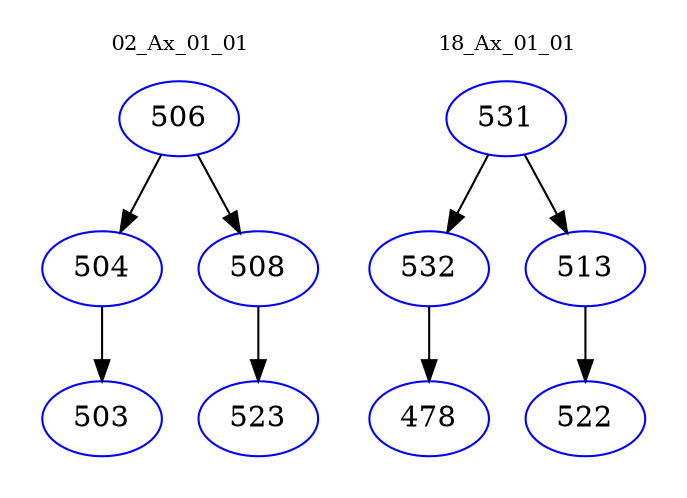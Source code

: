 digraph{
subgraph cluster_0 {
color = white
label = "02_Ax_01_01";
fontsize=10;
T0_506 [label="506", color="blue"]
T0_506 -> T0_504 [color="black"]
T0_504 [label="504", color="blue"]
T0_504 -> T0_503 [color="black"]
T0_503 [label="503", color="blue"]
T0_506 -> T0_508 [color="black"]
T0_508 [label="508", color="blue"]
T0_508 -> T0_523 [color="black"]
T0_523 [label="523", color="blue"]
}
subgraph cluster_1 {
color = white
label = "18_Ax_01_01";
fontsize=10;
T1_531 [label="531", color="blue"]
T1_531 -> T1_532 [color="black"]
T1_532 [label="532", color="blue"]
T1_532 -> T1_478 [color="black"]
T1_478 [label="478", color="blue"]
T1_531 -> T1_513 [color="black"]
T1_513 [label="513", color="blue"]
T1_513 -> T1_522 [color="black"]
T1_522 [label="522", color="blue"]
}
}
